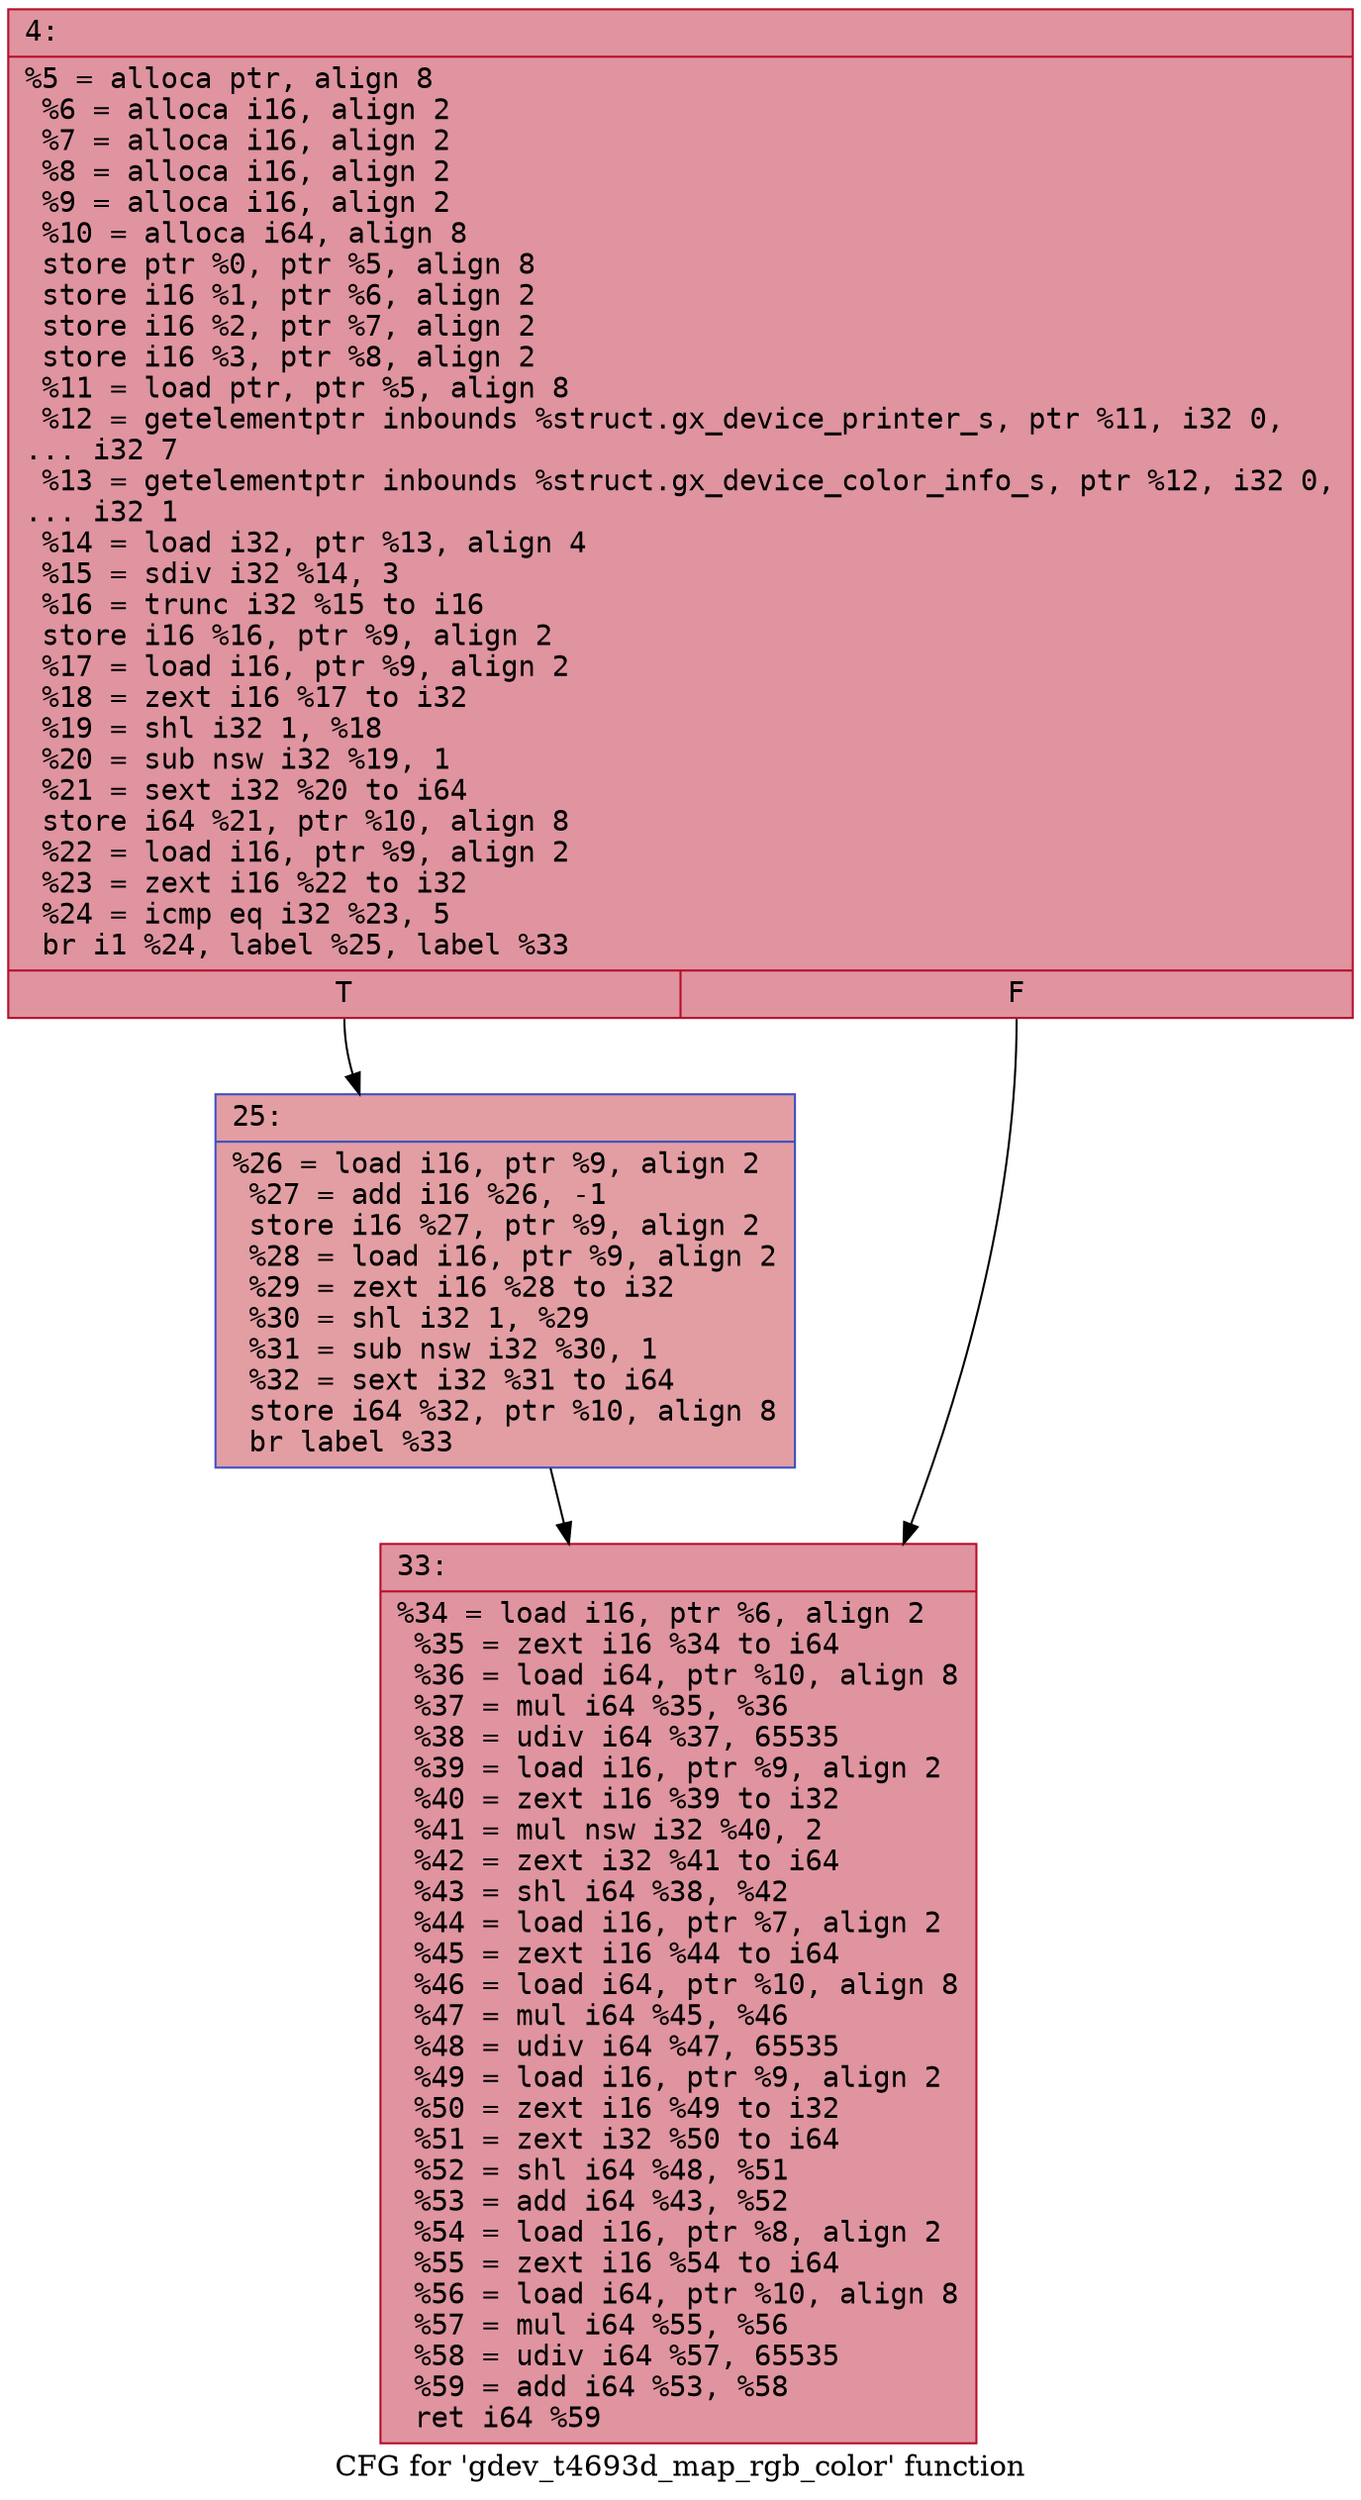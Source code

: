 digraph "CFG for 'gdev_t4693d_map_rgb_color' function" {
	label="CFG for 'gdev_t4693d_map_rgb_color' function";

	Node0x600001276b70 [shape=record,color="#b70d28ff", style=filled, fillcolor="#b70d2870" fontname="Courier",label="{4:\l|  %5 = alloca ptr, align 8\l  %6 = alloca i16, align 2\l  %7 = alloca i16, align 2\l  %8 = alloca i16, align 2\l  %9 = alloca i16, align 2\l  %10 = alloca i64, align 8\l  store ptr %0, ptr %5, align 8\l  store i16 %1, ptr %6, align 2\l  store i16 %2, ptr %7, align 2\l  store i16 %3, ptr %8, align 2\l  %11 = load ptr, ptr %5, align 8\l  %12 = getelementptr inbounds %struct.gx_device_printer_s, ptr %11, i32 0,\l... i32 7\l  %13 = getelementptr inbounds %struct.gx_device_color_info_s, ptr %12, i32 0,\l... i32 1\l  %14 = load i32, ptr %13, align 4\l  %15 = sdiv i32 %14, 3\l  %16 = trunc i32 %15 to i16\l  store i16 %16, ptr %9, align 2\l  %17 = load i16, ptr %9, align 2\l  %18 = zext i16 %17 to i32\l  %19 = shl i32 1, %18\l  %20 = sub nsw i32 %19, 1\l  %21 = sext i32 %20 to i64\l  store i64 %21, ptr %10, align 8\l  %22 = load i16, ptr %9, align 2\l  %23 = zext i16 %22 to i32\l  %24 = icmp eq i32 %23, 5\l  br i1 %24, label %25, label %33\l|{<s0>T|<s1>F}}"];
	Node0x600001276b70:s0 -> Node0x600001276bc0[tooltip="4 -> 25\nProbability 50.00%" ];
	Node0x600001276b70:s1 -> Node0x600001276c10[tooltip="4 -> 33\nProbability 50.00%" ];
	Node0x600001276bc0 [shape=record,color="#3d50c3ff", style=filled, fillcolor="#be242e70" fontname="Courier",label="{25:\l|  %26 = load i16, ptr %9, align 2\l  %27 = add i16 %26, -1\l  store i16 %27, ptr %9, align 2\l  %28 = load i16, ptr %9, align 2\l  %29 = zext i16 %28 to i32\l  %30 = shl i32 1, %29\l  %31 = sub nsw i32 %30, 1\l  %32 = sext i32 %31 to i64\l  store i64 %32, ptr %10, align 8\l  br label %33\l}"];
	Node0x600001276bc0 -> Node0x600001276c10[tooltip="25 -> 33\nProbability 100.00%" ];
	Node0x600001276c10 [shape=record,color="#b70d28ff", style=filled, fillcolor="#b70d2870" fontname="Courier",label="{33:\l|  %34 = load i16, ptr %6, align 2\l  %35 = zext i16 %34 to i64\l  %36 = load i64, ptr %10, align 8\l  %37 = mul i64 %35, %36\l  %38 = udiv i64 %37, 65535\l  %39 = load i16, ptr %9, align 2\l  %40 = zext i16 %39 to i32\l  %41 = mul nsw i32 %40, 2\l  %42 = zext i32 %41 to i64\l  %43 = shl i64 %38, %42\l  %44 = load i16, ptr %7, align 2\l  %45 = zext i16 %44 to i64\l  %46 = load i64, ptr %10, align 8\l  %47 = mul i64 %45, %46\l  %48 = udiv i64 %47, 65535\l  %49 = load i16, ptr %9, align 2\l  %50 = zext i16 %49 to i32\l  %51 = zext i32 %50 to i64\l  %52 = shl i64 %48, %51\l  %53 = add i64 %43, %52\l  %54 = load i16, ptr %8, align 2\l  %55 = zext i16 %54 to i64\l  %56 = load i64, ptr %10, align 8\l  %57 = mul i64 %55, %56\l  %58 = udiv i64 %57, 65535\l  %59 = add i64 %53, %58\l  ret i64 %59\l}"];
}
